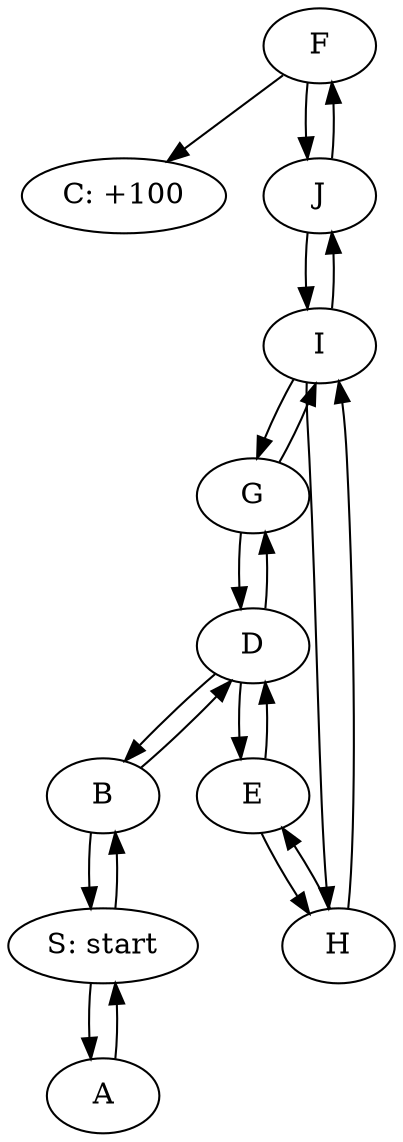 digraph {
  C [label="C: +100"];
  S [label="S: start"];  

  A -> S;
  B -> D;
  B -> S;
  D -> B;
  D -> E;
  D -> G;
  E -> D;
  E -> H;
  F -> C;
  F -> J;
  G -> D;
  G -> I;
  H -> E;
  H -> I;
  I -> G;
  I -> H;
  I -> J;
  J -> F;
  J -> I;
  S -> A;
  S -> B;
}
